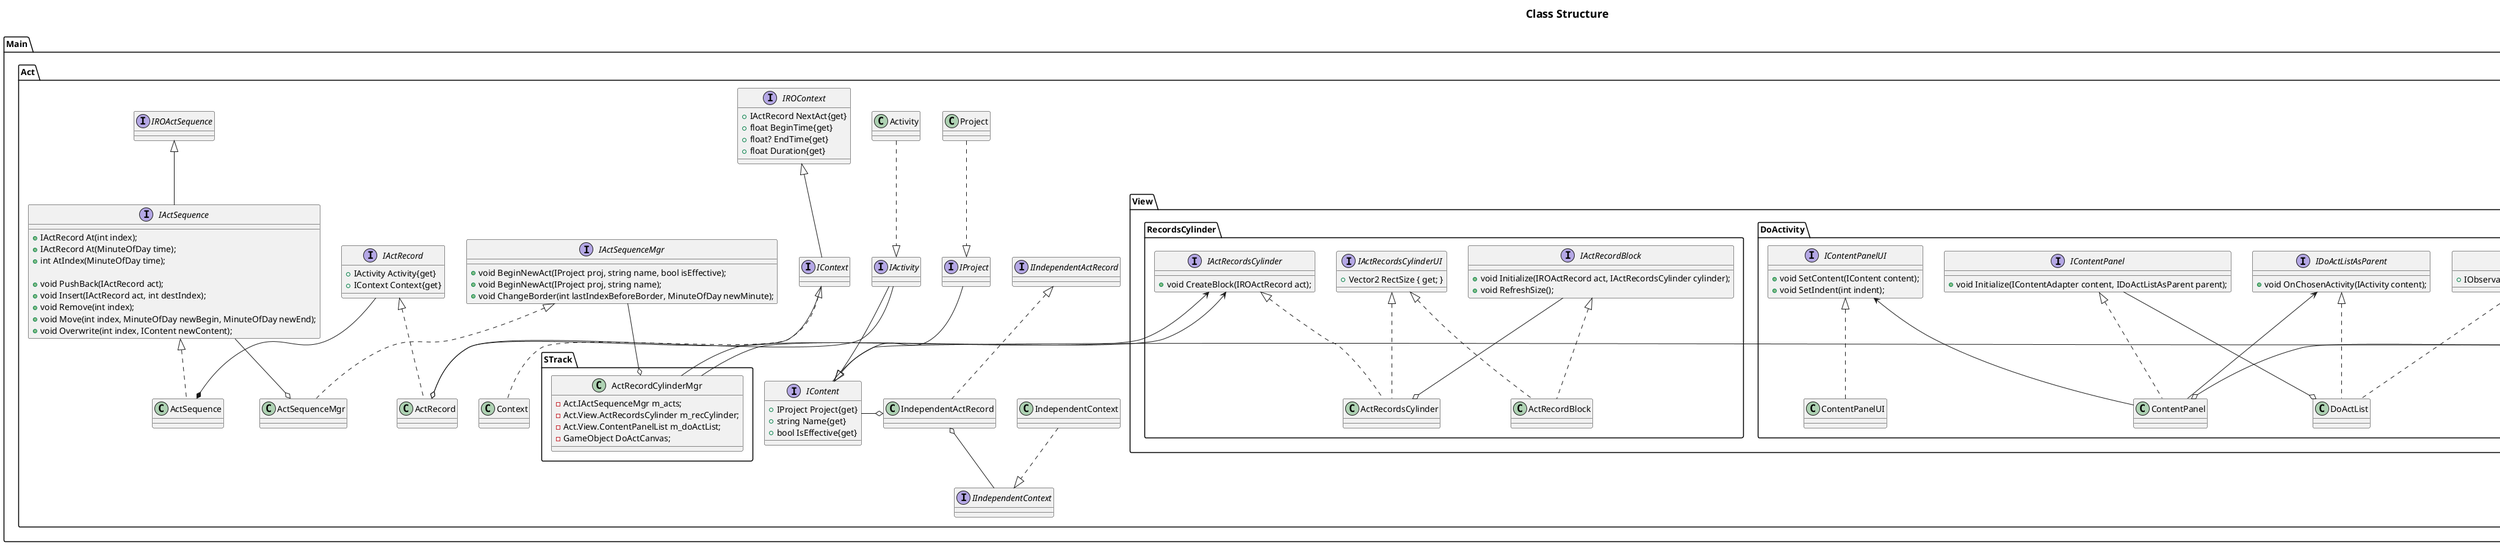 @startuml uml.png

title <size:18> Class Structure </size>


package du.Cmp {
	package Tree {
		interface IHashTreeDataType
	}
}

package Main {

	package Act {

		package CDB {
			interface IContentAdapter
			interface IProjectDB
			interface IActivityDB
			interface IContentDB
			IProjectDB  o-up- CDB
			IActivityDB o-up- CDB
			IContentDB  o-up- CDB
		}

		IHashTreeDataType <|-- IContentAdapter

		interface IContent {
			+IProject Project{get}
			+string Name{get}
			+bool IsEffective{get}
		}
		interface IActivity
		IActivity <|.up. Activity
		interface IProject
		IProject <|.up. Project
		IContent <|-up- IActivity
		IContent <|-up- IProject

		IHashTreeDataType <|-- IContent


		interface IROContext {
			+IActRecord NextAct{get}
			+float BeginTime{get}
			+float? EndTime{get}
			+float Duration{get}
		}
		interface IContext
		IROContext <|-down- IContext
		IContext <|.down. Context

		interface IActRecord {
			+IActivity Activity{get}
			+IContext Context{get}
		}
		IActRecord <|.. ActRecord
		IActivity --o ActRecord
		IContext --o ActRecord

		interface IIndependentContext
		IIndependentContext <|.up. IndependentContext
		interface IIndependentActRecord
		IIndependentActRecord <|.down. IndependentActRecord
		IContent -right-o IndependentActRecord
		IIndependentContext -up-o IndependentActRecord

		interface IROActSequence
		interface IActSequence {
			+IActRecord At(int index);
			+IActRecord At(MinuteOfDay time);
			+int AtIndex(MinuteOfDay time);

			+void PushBack(IActRecord act);
			+void Insert(IActRecord act, int destIndex);
			+void Remove(int index);
			+void Move(int index, MinuteOfDay newBegin, MinuteOfDay newEnd);
			+void Overwrite(int index, IContent newContent);
		}
		IROActSequence <|-- IActSequence
		IActSequence <|.. ActSequence
		IActRecord --* ActSequence

		interface IActSequenceMgr {
			+void BeginNewAct(IProject proj, string name, bool isEffective);
			+void BeginNewAct(IProject proj, string name);
			+void ChangeBorder(int lastIndexBeforeBorder, MinuteOfDay newMinute);
		}
		IActSequenceMgr <|.. ActSequenceMgr
		IActSequence --o ActSequenceMgr


		package View {

			package DoActivity {

				interface IRxDoActList {
					+IObservable<IActivity> ActivityChosen{get}
				}
				interface IDoActListAsParent {
					+void OnChosenActivity(IActivity content);
				}
				IRxDoActList <|.. DoActList
				IDoActListAsParent <|.. DoActList
				IContentPanel --o DoActList

				interface IContentPanelUI {
					+void SetContent(IContent content);
					+void SetIndent(int indent);
				}
				IContentPanelUI <|.. ContentPanelUI

				interface IContentPanel {
					+void Initialize(IContentAdapter content, IDoActListAsParent parent);
				}
				IContentPanel <|.. ContentPanel
				IDoActListAsParent <-- ContentPanel
				IContentPanelUI <-- ContentPanel
				IContentAdapter --o ContentPanel

			}


			package RecordsCylinder {

				interface IActRecordBlock {
					+void Initialize(IROActRecord act, IActRecordsCylinder cylinder);
					+void RefreshSize();
				}
				IActRecordBlock <|.. ActRecordBlock

				interface IActRecordsCylinderUI {
					+Vector2 RectSize { get; }
				}
				interface IActRecordsCylinder {
					+void CreateBlock(IROActRecord act);
				}
				IActRecordsCylinderUI <|.. ActRecordsCylinder
				IActRecordsCylinder   <|.. ActRecordsCylinder
				IActRecordBlock   --o ActRecordsCylinder

				IActRecordsCylinderUI <|.. ActRecordBlock

			}

		}


		package STrack {

			class ActRecordCylinderMgr {
				-Act.IActSequenceMgr m_acts;
				-Act.View.ActRecordsCylinder m_recCylinder;
				-Act.View.ContentPanelList m_doActList;
				-GameObject DoActCanvas;
			}

			IActSequenceMgr --o ActRecordCylinderMgr
			IActRecordsCylinder <-- ActRecordCylinderMgr
			IActRecordsCylinder <-- ActRecordCylinderMgr

		}

	}

}


@enduml

